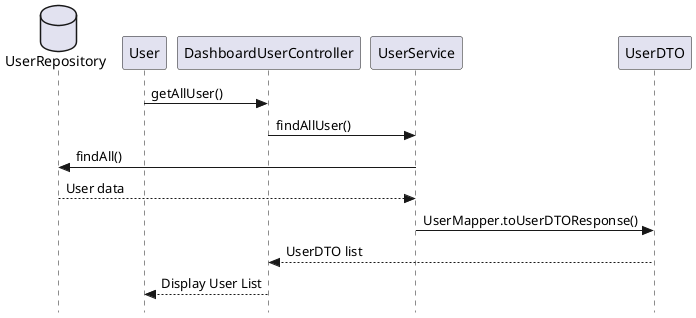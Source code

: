 @startuml LoginClassDiagram
skinparam Style strictuml
database UserRepository
User -> DashboardUserController: getAllUser()
DashboardUserController -> UserService: findAllUser()
UserService -> UserRepository: findAll()
UserRepository --> UserService: User data
UserService -> UserDTO: UserMapper.toUserDTOResponse()
UserDTO --> DashboardUserController: UserDTO list
DashboardUserController --> User: Display User List

@enduml
